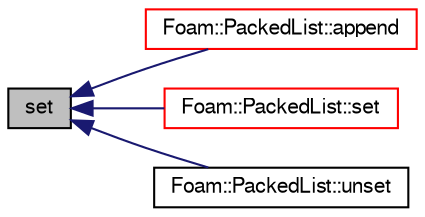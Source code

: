 digraph "set"
{
  bgcolor="transparent";
  edge [fontname="FreeSans",fontsize="10",labelfontname="FreeSans",labelfontsize="10"];
  node [fontname="FreeSans",fontsize="10",shape=record];
  rankdir="LR";
  Node1 [label="set",height=0.2,width=0.4,color="black", fillcolor="grey75", style="filled" fontcolor="black"];
  Node1 -> Node2 [dir="back",color="midnightblue",fontsize="10",style="solid",fontname="FreeSans"];
  Node2 [label="Foam::PackedList::append",height=0.2,width=0.4,color="red",URL="$a01707.html#abc9a8b3af52d2a65082239e1e3a4f344",tooltip="Append a value at the end of the list. "];
  Node1 -> Node3 [dir="back",color="midnightblue",fontsize="10",style="solid",fontname="FreeSans"];
  Node3 [label="Foam::PackedList::set",height=0.2,width=0.4,color="red",URL="$a01707.html#a1e80e19c7a6f7b49c8cb0e68ea033017",tooltip="Set value at index I. Return true if value changed. "];
  Node1 -> Node4 [dir="back",color="midnightblue",fontsize="10",style="solid",fontname="FreeSans"];
  Node4 [label="Foam::PackedList::unset",height=0.2,width=0.4,color="black",URL="$a01707.html#a9fdffc192d3668236db847cd23aeca69",tooltip="Unset the entry at index I. Return true if value changed. "];
}
